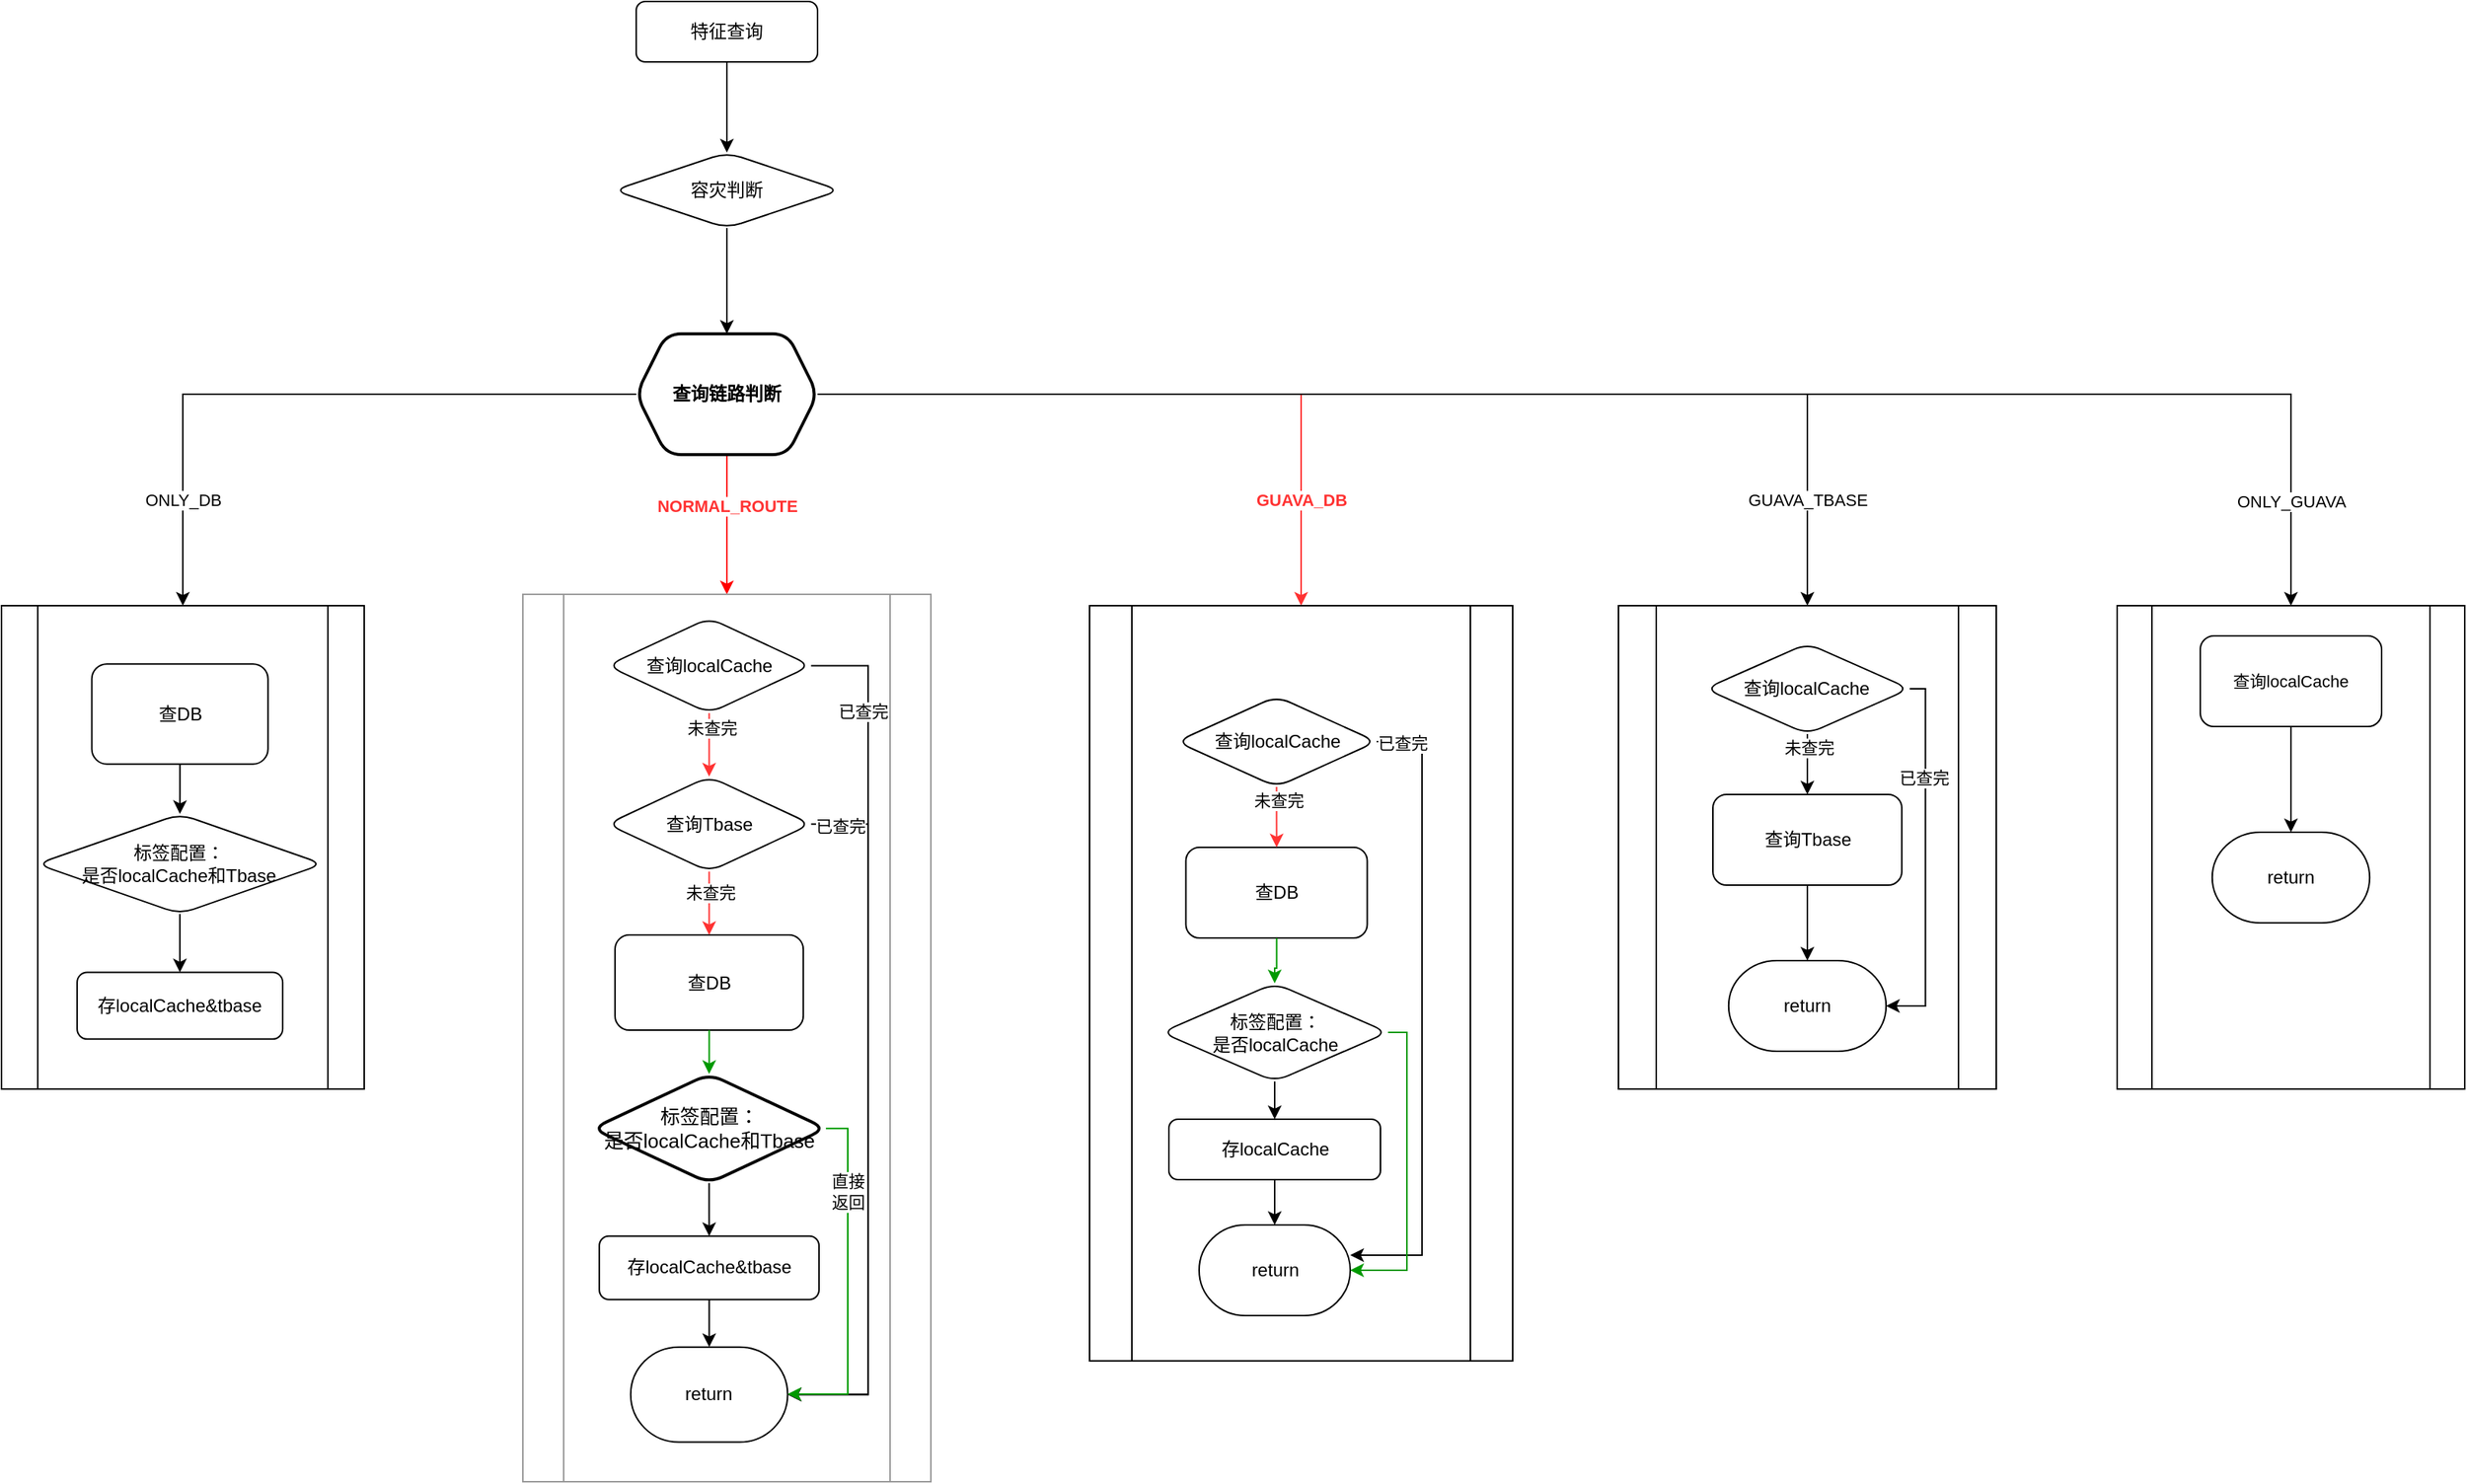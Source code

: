 <mxfile version="22.1.7" type="github">
  <diagram id="C5RBs43oDa-KdzZeNtuy" name="Page-1">
    <mxGraphModel dx="2876" dy="1087" grid="1" gridSize="10" guides="1" tooltips="1" connect="1" arrows="1" fold="1" page="1" pageScale="1" pageWidth="827" pageHeight="1169" math="0" shadow="0">
      <root>
        <mxCell id="WIyWlLk6GJQsqaUBKTNV-0" />
        <mxCell id="WIyWlLk6GJQsqaUBKTNV-1" parent="WIyWlLk6GJQsqaUBKTNV-0" />
        <mxCell id="PfOiLFI8qecA5dUrZwNB-2" value="" style="edgeStyle=orthogonalEdgeStyle;rounded=0;orthogonalLoop=1;jettySize=auto;html=1;" parent="WIyWlLk6GJQsqaUBKTNV-1" source="WIyWlLk6GJQsqaUBKTNV-3" target="PfOiLFI8qecA5dUrZwNB-1" edge="1">
          <mxGeometry relative="1" as="geometry" />
        </mxCell>
        <mxCell id="WIyWlLk6GJQsqaUBKTNV-3" value="特征查询" style="rounded=1;whiteSpace=wrap;html=1;fontSize=12;glass=0;strokeWidth=1;shadow=0;" parent="WIyWlLk6GJQsqaUBKTNV-1" vertex="1">
          <mxGeometry x="180" y="80" width="120" height="40" as="geometry" />
        </mxCell>
        <mxCell id="PfOiLFI8qecA5dUrZwNB-6" value="" style="edgeStyle=orthogonalEdgeStyle;rounded=0;orthogonalLoop=1;jettySize=auto;html=1;" parent="WIyWlLk6GJQsqaUBKTNV-1" source="PfOiLFI8qecA5dUrZwNB-1" target="PfOiLFI8qecA5dUrZwNB-5" edge="1">
          <mxGeometry relative="1" as="geometry" />
        </mxCell>
        <mxCell id="PfOiLFI8qecA5dUrZwNB-1" value="容灾判断" style="rhombus;whiteSpace=wrap;html=1;rounded=1;glass=0;strokeWidth=1;shadow=0;" parent="WIyWlLk6GJQsqaUBKTNV-1" vertex="1">
          <mxGeometry x="165" y="180" width="150" height="50" as="geometry" />
        </mxCell>
        <mxCell id="PfOiLFI8qecA5dUrZwNB-9" value="" style="edgeStyle=orthogonalEdgeStyle;rounded=0;orthogonalLoop=1;jettySize=auto;html=1;strokeColor=#FF0000;" parent="WIyWlLk6GJQsqaUBKTNV-1" source="PfOiLFI8qecA5dUrZwNB-5" target="PfOiLFI8qecA5dUrZwNB-168" edge="1">
          <mxGeometry relative="1" as="geometry">
            <mxPoint x="220.0" y="470" as="targetPoint" />
          </mxGeometry>
        </mxCell>
        <mxCell id="PfOiLFI8qecA5dUrZwNB-19" value="&lt;font color=&quot;#ff3333&quot;&gt;&lt;b&gt;NORMAL_ROUTE&lt;/b&gt;&lt;/font&gt;" style="edgeLabel;html=1;align=center;verticalAlign=middle;resizable=0;points=[];" parent="PfOiLFI8qecA5dUrZwNB-9" vertex="1" connectable="0">
          <mxGeometry x="-0.3" relative="1" as="geometry">
            <mxPoint y="1" as="offset" />
          </mxGeometry>
        </mxCell>
        <mxCell id="PfOiLFI8qecA5dUrZwNB-12" style="edgeStyle=orthogonalEdgeStyle;rounded=0;orthogonalLoop=1;jettySize=auto;html=1;" parent="WIyWlLk6GJQsqaUBKTNV-1" source="PfOiLFI8qecA5dUrZwNB-5" target="PfOiLFI8qecA5dUrZwNB-157" edge="1">
          <mxGeometry relative="1" as="geometry">
            <mxPoint x="20.077" y="470" as="targetPoint" />
          </mxGeometry>
        </mxCell>
        <mxCell id="PfOiLFI8qecA5dUrZwNB-18" value="ONLY_DB" style="edgeLabel;html=1;align=center;verticalAlign=middle;resizable=0;points=[];" parent="PfOiLFI8qecA5dUrZwNB-12" vertex="1" connectable="0">
          <mxGeometry x="0.386" relative="1" as="geometry">
            <mxPoint y="65" as="offset" />
          </mxGeometry>
        </mxCell>
        <mxCell id="PfOiLFI8qecA5dUrZwNB-13" style="edgeStyle=orthogonalEdgeStyle;rounded=0;orthogonalLoop=1;jettySize=auto;html=1;strokeColor=#FF3333;" parent="WIyWlLk6GJQsqaUBKTNV-1" source="PfOiLFI8qecA5dUrZwNB-5" target="PfOiLFI8qecA5dUrZwNB-167" edge="1">
          <mxGeometry relative="1" as="geometry">
            <mxPoint x="420.077" y="470" as="targetPoint" />
          </mxGeometry>
        </mxCell>
        <mxCell id="PfOiLFI8qecA5dUrZwNB-20" value="&lt;font color=&quot;#ff3333&quot;&gt;&lt;b&gt;GUAVA_DB&lt;/b&gt;&lt;/font&gt;" style="edgeLabel;html=1;align=center;verticalAlign=middle;resizable=0;points=[];" parent="PfOiLFI8qecA5dUrZwNB-13" vertex="1" connectable="0">
          <mxGeometry x="0.424" relative="1" as="geometry">
            <mxPoint y="62" as="offset" />
          </mxGeometry>
        </mxCell>
        <mxCell id="PfOiLFI8qecA5dUrZwNB-15" style="edgeStyle=orthogonalEdgeStyle;rounded=0;orthogonalLoop=1;jettySize=auto;html=1;" parent="WIyWlLk6GJQsqaUBKTNV-1" source="PfOiLFI8qecA5dUrZwNB-5" target="PfOiLFI8qecA5dUrZwNB-202" edge="1">
          <mxGeometry relative="1" as="geometry">
            <mxPoint x="620.077" y="470" as="targetPoint" />
          </mxGeometry>
        </mxCell>
        <mxCell id="PfOiLFI8qecA5dUrZwNB-21" value="GUAVA_TBASE" style="edgeLabel;html=1;align=center;verticalAlign=middle;resizable=0;points=[];" parent="PfOiLFI8qecA5dUrZwNB-15" vertex="1" connectable="0">
          <mxGeometry x="0.653" relative="1" as="geometry">
            <mxPoint y="68" as="offset" />
          </mxGeometry>
        </mxCell>
        <mxCell id="PfOiLFI8qecA5dUrZwNB-17" style="edgeStyle=orthogonalEdgeStyle;rounded=0;orthogonalLoop=1;jettySize=auto;html=1;" parent="WIyWlLk6GJQsqaUBKTNV-1" source="PfOiLFI8qecA5dUrZwNB-5" target="PfOiLFI8qecA5dUrZwNB-206" edge="1">
          <mxGeometry relative="1" as="geometry">
            <mxPoint x="1170" y="470" as="targetPoint" />
          </mxGeometry>
        </mxCell>
        <mxCell id="PfOiLFI8qecA5dUrZwNB-22" value="ONLY_GUAVA" style="edgeLabel;html=1;align=center;verticalAlign=middle;resizable=0;points=[];" parent="PfOiLFI8qecA5dUrZwNB-17" vertex="1" connectable="0">
          <mxGeometry x="0.751" y="1" relative="1" as="geometry">
            <mxPoint x="-1" y="70" as="offset" />
          </mxGeometry>
        </mxCell>
        <mxCell id="PfOiLFI8qecA5dUrZwNB-5" value="&lt;b&gt;查询链路判断&lt;/b&gt;" style="shape=hexagon;perimeter=hexagonPerimeter2;whiteSpace=wrap;html=1;fixedSize=1;rounded=1;glass=0;strokeWidth=2;shadow=0;" parent="WIyWlLk6GJQsqaUBKTNV-1" vertex="1">
          <mxGeometry x="180" y="300" width="120" height="80" as="geometry" />
        </mxCell>
        <mxCell id="PfOiLFI8qecA5dUrZwNB-159" value="" style="group" parent="WIyWlLk6GJQsqaUBKTNV-1" vertex="1" connectable="0">
          <mxGeometry x="-240" y="480" width="240" height="320" as="geometry" />
        </mxCell>
        <mxCell id="PfOiLFI8qecA5dUrZwNB-157" value="" style="shape=process;whiteSpace=wrap;html=1;backgroundOutline=1;" parent="PfOiLFI8qecA5dUrZwNB-159" vertex="1">
          <mxGeometry width="240" height="320" as="geometry" />
        </mxCell>
        <mxCell id="PfOiLFI8qecA5dUrZwNB-119" value="查DB" style="whiteSpace=wrap;html=1;rounded=1;glass=0;strokeWidth=1;shadow=0;" parent="PfOiLFI8qecA5dUrZwNB-159" vertex="1">
          <mxGeometry x="59.757" y="38.621" width="116.599" height="66.207" as="geometry" />
        </mxCell>
        <mxCell id="PfOiLFI8qecA5dUrZwNB-130" value="标签配置：&lt;br&gt;是否localCache和Tbase" style="rhombus;whiteSpace=wrap;html=1;rounded=1;glass=0;strokeWidth=1;shadow=0;" parent="PfOiLFI8qecA5dUrZwNB-159" vertex="1">
          <mxGeometry x="23.32" y="137.931" width="189.474" height="66.207" as="geometry" />
        </mxCell>
        <mxCell id="PfOiLFI8qecA5dUrZwNB-118" value="" style="edgeStyle=orthogonalEdgeStyle;rounded=0;orthogonalLoop=1;jettySize=auto;html=1;" parent="PfOiLFI8qecA5dUrZwNB-159" source="PfOiLFI8qecA5dUrZwNB-119" target="PfOiLFI8qecA5dUrZwNB-130" edge="1">
          <mxGeometry relative="1" as="geometry">
            <mxPoint x="118.057" y="137.931" as="targetPoint" />
          </mxGeometry>
        </mxCell>
        <mxCell id="PfOiLFI8qecA5dUrZwNB-132" value="存localCache&amp;amp;tbase" style="whiteSpace=wrap;html=1;rounded=1;glass=0;strokeWidth=1;shadow=0;" parent="PfOiLFI8qecA5dUrZwNB-159" vertex="1">
          <mxGeometry x="50.04" y="242.759" width="136.032" height="44.138" as="geometry" />
        </mxCell>
        <mxCell id="PfOiLFI8qecA5dUrZwNB-129" style="edgeStyle=orthogonalEdgeStyle;rounded=0;orthogonalLoop=1;jettySize=auto;html=1;" parent="PfOiLFI8qecA5dUrZwNB-159" source="PfOiLFI8qecA5dUrZwNB-130" target="PfOiLFI8qecA5dUrZwNB-132" edge="1">
          <mxGeometry relative="1" as="geometry">
            <Array as="points">
              <mxPoint x="118" y="171.034" />
              <mxPoint x="118" y="171.034" />
            </Array>
          </mxGeometry>
        </mxCell>
        <mxCell id="PfOiLFI8qecA5dUrZwNB-187" value="" style="group;dashed=1;" parent="WIyWlLk6GJQsqaUBKTNV-1" vertex="1" connectable="0">
          <mxGeometry x="105" y="420" width="270" height="640" as="geometry" />
        </mxCell>
        <mxCell id="PfOiLFI8qecA5dUrZwNB-168" value="" style="shape=process;whiteSpace=wrap;html=1;backgroundOutline=1;strokeColor=#999999;" parent="PfOiLFI8qecA5dUrZwNB-187" vertex="1">
          <mxGeometry y="52.459" width="270" height="587.541" as="geometry" />
        </mxCell>
        <mxCell id="PfOiLFI8qecA5dUrZwNB-172" value="查询localCache" style="rhombus;whiteSpace=wrap;html=1;rounded=1;glass=0;strokeWidth=1;shadow=0;" parent="PfOiLFI8qecA5dUrZwNB-187" vertex="1">
          <mxGeometry x="55.776" y="68.197" width="135" height="62.951" as="geometry" />
        </mxCell>
        <mxCell id="PfOiLFI8qecA5dUrZwNB-175" value="查询Tbase" style="rhombus;whiteSpace=wrap;html=1;rounded=1;glass=0;strokeWidth=1;shadow=0;" parent="PfOiLFI8qecA5dUrZwNB-187" vertex="1">
          <mxGeometry x="55.776" y="173.115" width="135" height="62.951" as="geometry" />
        </mxCell>
        <mxCell id="PfOiLFI8qecA5dUrZwNB-170" value="" style="edgeStyle=orthogonalEdgeStyle;rounded=0;orthogonalLoop=1;jettySize=auto;html=1;strokeColor=#FF3333;" parent="PfOiLFI8qecA5dUrZwNB-187" source="PfOiLFI8qecA5dUrZwNB-172" target="PfOiLFI8qecA5dUrZwNB-175" edge="1">
          <mxGeometry relative="1" as="geometry" />
        </mxCell>
        <mxCell id="PfOiLFI8qecA5dUrZwNB-171" value="未查完" style="edgeLabel;html=1;align=center;verticalAlign=middle;resizable=0;points=[];" parent="PfOiLFI8qecA5dUrZwNB-170" vertex="1" connectable="0">
          <mxGeometry x="-0.55" y="1" relative="1" as="geometry">
            <mxPoint as="offset" />
          </mxGeometry>
        </mxCell>
        <mxCell id="PfOiLFI8qecA5dUrZwNB-177" value="查DB" style="whiteSpace=wrap;html=1;rounded=1;glass=0;strokeWidth=1;shadow=0;" parent="PfOiLFI8qecA5dUrZwNB-187" vertex="1">
          <mxGeometry x="60.968" y="278.033" width="124.615" height="62.951" as="geometry" />
        </mxCell>
        <mxCell id="PfOiLFI8qecA5dUrZwNB-173" value="" style="edgeStyle=orthogonalEdgeStyle;rounded=0;orthogonalLoop=1;jettySize=auto;html=1;strokeColor=#FF3333;" parent="PfOiLFI8qecA5dUrZwNB-187" source="PfOiLFI8qecA5dUrZwNB-175" target="PfOiLFI8qecA5dUrZwNB-177" edge="1">
          <mxGeometry relative="1" as="geometry" />
        </mxCell>
        <mxCell id="PfOiLFI8qecA5dUrZwNB-174" value="未查完" style="edgeLabel;html=1;align=center;verticalAlign=middle;resizable=0;points=[];" parent="PfOiLFI8qecA5dUrZwNB-173" vertex="1" connectable="0">
          <mxGeometry x="-0.35" relative="1" as="geometry">
            <mxPoint as="offset" />
          </mxGeometry>
        </mxCell>
        <mxCell id="PfOiLFI8qecA5dUrZwNB-178" value="return" style="strokeWidth=1;html=1;shape=mxgraph.flowchart.terminator;whiteSpace=wrap;" parent="PfOiLFI8qecA5dUrZwNB-187" vertex="1">
          <mxGeometry x="71.353" y="550.82" width="103.846" height="62.951" as="geometry" />
        </mxCell>
        <mxCell id="PfOiLFI8qecA5dUrZwNB-179" style="edgeStyle=orthogonalEdgeStyle;rounded=0;orthogonalLoop=1;jettySize=auto;html=1;entryX=1;entryY=0.5;entryDx=0;entryDy=0;entryPerimeter=0;" parent="PfOiLFI8qecA5dUrZwNB-187" source="PfOiLFI8qecA5dUrZwNB-175" target="PfOiLFI8qecA5dUrZwNB-178" edge="1">
          <mxGeometry relative="1" as="geometry">
            <Array as="points">
              <mxPoint x="228.462" y="204.59" />
              <mxPoint x="228.462" y="582.295" />
            </Array>
          </mxGeometry>
        </mxCell>
        <mxCell id="PfOiLFI8qecA5dUrZwNB-180" value="已查完" style="edgeLabel;html=1;align=center;verticalAlign=middle;resizable=0;points=[];" parent="PfOiLFI8qecA5dUrZwNB-179" vertex="1" connectable="0">
          <mxGeometry x="-0.918" y="-1" relative="1" as="geometry">
            <mxPoint as="offset" />
          </mxGeometry>
        </mxCell>
        <mxCell id="PfOiLFI8qecA5dUrZwNB-181" style="edgeStyle=orthogonalEdgeStyle;rounded=0;orthogonalLoop=1;jettySize=auto;html=1;entryX=1;entryY=0.5;entryDx=0;entryDy=0;entryPerimeter=0;" parent="PfOiLFI8qecA5dUrZwNB-187" source="PfOiLFI8qecA5dUrZwNB-172" target="PfOiLFI8qecA5dUrZwNB-178" edge="1">
          <mxGeometry relative="1" as="geometry">
            <Array as="points">
              <mxPoint x="228.462" y="99.672" />
              <mxPoint x="228.462" y="582.295" />
            </Array>
          </mxGeometry>
        </mxCell>
        <mxCell id="PfOiLFI8qecA5dUrZwNB-182" value="已查完" style="edgeLabel;html=1;align=center;verticalAlign=middle;resizable=0;points=[];" parent="PfOiLFI8qecA5dUrZwNB-181" vertex="1" connectable="0">
          <mxGeometry x="-0.919" y="-1" relative="1" as="geometry">
            <mxPoint x="11" y="29" as="offset" />
          </mxGeometry>
        </mxCell>
        <mxCell id="Yrd4nL5aWphxMWAHOypL-0" style="edgeStyle=orthogonalEdgeStyle;rounded=0;orthogonalLoop=1;jettySize=auto;html=1;strokeColor=#009900;" edge="1" parent="PfOiLFI8qecA5dUrZwNB-187" source="PfOiLFI8qecA5dUrZwNB-184" target="PfOiLFI8qecA5dUrZwNB-178">
          <mxGeometry relative="1" as="geometry">
            <Array as="points">
              <mxPoint x="215" y="406" />
              <mxPoint x="215" y="582" />
            </Array>
          </mxGeometry>
        </mxCell>
        <mxCell id="Yrd4nL5aWphxMWAHOypL-1" value="直接&lt;br&gt;返回" style="edgeLabel;html=1;align=center;verticalAlign=middle;resizable=0;points=[];" vertex="1" connectable="0" parent="Yrd4nL5aWphxMWAHOypL-0">
          <mxGeometry x="-0.51" relative="1" as="geometry">
            <mxPoint as="offset" />
          </mxGeometry>
        </mxCell>
        <mxCell id="PfOiLFI8qecA5dUrZwNB-184" value="&lt;font style=&quot;font-size: 13px;&quot;&gt;标签配置：&lt;br&gt;是否localCache和Tbase&lt;/font&gt;" style="rhombus;whiteSpace=wrap;html=1;rounded=1;glass=0;strokeWidth=2;shadow=0;" parent="PfOiLFI8qecA5dUrZwNB-187" vertex="1">
          <mxGeometry x="46.01" y="370" width="154.53" height="72.3" as="geometry" />
        </mxCell>
        <mxCell id="PfOiLFI8qecA5dUrZwNB-176" value="" style="edgeStyle=orthogonalEdgeStyle;rounded=0;orthogonalLoop=1;jettySize=auto;html=1;strokeColor=#009900;" parent="PfOiLFI8qecA5dUrZwNB-187" source="PfOiLFI8qecA5dUrZwNB-177" target="PfOiLFI8qecA5dUrZwNB-184" edge="1">
          <mxGeometry relative="1" as="geometry" />
        </mxCell>
        <mxCell id="PfOiLFI8qecA5dUrZwNB-185" style="edgeStyle=orthogonalEdgeStyle;rounded=0;orthogonalLoop=1;jettySize=auto;html=1;" parent="PfOiLFI8qecA5dUrZwNB-187" source="PfOiLFI8qecA5dUrZwNB-186" target="PfOiLFI8qecA5dUrZwNB-178" edge="1">
          <mxGeometry relative="1" as="geometry" />
        </mxCell>
        <mxCell id="PfOiLFI8qecA5dUrZwNB-186" value="存localCache&amp;amp;tbase" style="whiteSpace=wrap;html=1;rounded=1;glass=0;strokeWidth=1;shadow=0;" parent="PfOiLFI8qecA5dUrZwNB-187" vertex="1">
          <mxGeometry x="50.583" y="477.377" width="145.385" height="41.967" as="geometry" />
        </mxCell>
        <mxCell id="PfOiLFI8qecA5dUrZwNB-183" style="edgeStyle=orthogonalEdgeStyle;rounded=0;orthogonalLoop=1;jettySize=auto;html=1;" parent="PfOiLFI8qecA5dUrZwNB-187" source="PfOiLFI8qecA5dUrZwNB-184" target="PfOiLFI8qecA5dUrZwNB-186" edge="1">
          <mxGeometry relative="1" as="geometry" />
        </mxCell>
        <mxCell id="PfOiLFI8qecA5dUrZwNB-201" value="" style="group" parent="WIyWlLk6GJQsqaUBKTNV-1" vertex="1" connectable="0">
          <mxGeometry x="480" y="480" width="280" height="500" as="geometry" />
        </mxCell>
        <mxCell id="PfOiLFI8qecA5dUrZwNB-167" value="" style="shape=process;whiteSpace=wrap;html=1;backgroundOutline=1;" parent="PfOiLFI8qecA5dUrZwNB-201" vertex="1">
          <mxGeometry width="280" height="500" as="geometry" />
        </mxCell>
        <mxCell id="PfOiLFI8qecA5dUrZwNB-191" value="查询localCache" style="rhombus;whiteSpace=wrap;html=1;rounded=1;glass=0;strokeWidth=1;shadow=0;" parent="PfOiLFI8qecA5dUrZwNB-201" vertex="1">
          <mxGeometry x="57.5" y="60" width="132.5" height="60" as="geometry" />
        </mxCell>
        <mxCell id="PfOiLFI8qecA5dUrZwNB-193" value="查DB" style="whiteSpace=wrap;html=1;rounded=1;glass=0;strokeWidth=1;shadow=0;" parent="PfOiLFI8qecA5dUrZwNB-201" vertex="1">
          <mxGeometry x="63.75" y="160" width="120" height="60" as="geometry" />
        </mxCell>
        <mxCell id="PfOiLFI8qecA5dUrZwNB-189" value="" style="edgeStyle=orthogonalEdgeStyle;rounded=0;orthogonalLoop=1;jettySize=auto;html=1;strokeColor=#FF3333;" parent="PfOiLFI8qecA5dUrZwNB-201" source="PfOiLFI8qecA5dUrZwNB-191" target="PfOiLFI8qecA5dUrZwNB-193" edge="1">
          <mxGeometry relative="1" as="geometry">
            <mxPoint x="122.5" y="160" as="targetPoint" />
          </mxGeometry>
        </mxCell>
        <mxCell id="PfOiLFI8qecA5dUrZwNB-190" value="未查完" style="edgeLabel;html=1;align=center;verticalAlign=middle;resizable=0;points=[];" parent="PfOiLFI8qecA5dUrZwNB-189" vertex="1" connectable="0">
          <mxGeometry x="-0.55" y="1" relative="1" as="geometry">
            <mxPoint as="offset" />
          </mxGeometry>
        </mxCell>
        <mxCell id="PfOiLFI8qecA5dUrZwNB-194" style="edgeStyle=orthogonalEdgeStyle;rounded=0;orthogonalLoop=1;jettySize=auto;html=1;" parent="PfOiLFI8qecA5dUrZwNB-201" source="PfOiLFI8qecA5dUrZwNB-191" target="PfOiLFI8qecA5dUrZwNB-196" edge="1">
          <mxGeometry relative="1" as="geometry">
            <Array as="points">
              <mxPoint x="220" y="90" />
              <mxPoint x="220" y="430" />
            </Array>
            <mxPoint x="172.5" y="560" as="targetPoint" />
          </mxGeometry>
        </mxCell>
        <mxCell id="PfOiLFI8qecA5dUrZwNB-195" value="已查完" style="edgeLabel;html=1;align=center;verticalAlign=middle;resizable=0;points=[];" parent="PfOiLFI8qecA5dUrZwNB-194" vertex="1" connectable="0">
          <mxGeometry x="-0.919" y="-1" relative="1" as="geometry">
            <mxPoint as="offset" />
          </mxGeometry>
        </mxCell>
        <mxCell id="PfOiLFI8qecA5dUrZwNB-196" value="return" style="strokeWidth=1;html=1;shape=mxgraph.flowchart.terminator;whiteSpace=wrap;" parent="PfOiLFI8qecA5dUrZwNB-201" vertex="1">
          <mxGeometry x="72.5" y="410" width="100" height="60" as="geometry" />
        </mxCell>
        <mxCell id="PfOiLFI8qecA5dUrZwNB-198" value="标签配置：&lt;br&gt;是否localCache" style="rhombus;whiteSpace=wrap;html=1;rounded=1;glass=0;strokeWidth=1;shadow=0;" parent="PfOiLFI8qecA5dUrZwNB-201" vertex="1">
          <mxGeometry x="47.5" y="250" width="150" height="65" as="geometry" />
        </mxCell>
        <mxCell id="PfOiLFI8qecA5dUrZwNB-192" value="" style="edgeStyle=orthogonalEdgeStyle;rounded=0;orthogonalLoop=1;jettySize=auto;html=1;strokeColor=#009900;" parent="PfOiLFI8qecA5dUrZwNB-201" source="PfOiLFI8qecA5dUrZwNB-193" target="PfOiLFI8qecA5dUrZwNB-198" edge="1">
          <mxGeometry relative="1" as="geometry">
            <mxPoint x="122.5" y="240" as="targetPoint" />
          </mxGeometry>
        </mxCell>
        <mxCell id="PfOiLFI8qecA5dUrZwNB-199" style="edgeStyle=orthogonalEdgeStyle;rounded=0;orthogonalLoop=1;jettySize=auto;html=1;" parent="PfOiLFI8qecA5dUrZwNB-201" source="PfOiLFI8qecA5dUrZwNB-200" target="PfOiLFI8qecA5dUrZwNB-196" edge="1">
          <mxGeometry relative="1" as="geometry" />
        </mxCell>
        <mxCell id="PfOiLFI8qecA5dUrZwNB-200" value="存localCache" style="whiteSpace=wrap;html=1;rounded=1;glass=0;strokeWidth=1;shadow=0;" parent="PfOiLFI8qecA5dUrZwNB-201" vertex="1">
          <mxGeometry x="52.5" y="340" width="140" height="40" as="geometry" />
        </mxCell>
        <mxCell id="PfOiLFI8qecA5dUrZwNB-197" style="edgeStyle=orthogonalEdgeStyle;rounded=0;orthogonalLoop=1;jettySize=auto;html=1;" parent="PfOiLFI8qecA5dUrZwNB-201" source="PfOiLFI8qecA5dUrZwNB-198" target="PfOiLFI8qecA5dUrZwNB-200" edge="1">
          <mxGeometry relative="1" as="geometry" />
        </mxCell>
        <mxCell id="Yrd4nL5aWphxMWAHOypL-3" style="edgeStyle=orthogonalEdgeStyle;rounded=0;orthogonalLoop=1;jettySize=auto;html=1;strokeColor=#009900;" edge="1" parent="PfOiLFI8qecA5dUrZwNB-201" source="PfOiLFI8qecA5dUrZwNB-198" target="PfOiLFI8qecA5dUrZwNB-196">
          <mxGeometry relative="1" as="geometry">
            <Array as="points">
              <mxPoint x="210" y="283" />
              <mxPoint x="210" y="440" />
            </Array>
          </mxGeometry>
        </mxCell>
        <mxCell id="PfOiLFI8qecA5dUrZwNB-205" value="" style="group" parent="WIyWlLk6GJQsqaUBKTNV-1" vertex="1" connectable="0">
          <mxGeometry x="830" y="480" width="250" height="320" as="geometry" />
        </mxCell>
        <mxCell id="PfOiLFI8qecA5dUrZwNB-202" value="" style="shape=process;whiteSpace=wrap;html=1;backgroundOutline=1;" parent="PfOiLFI8qecA5dUrZwNB-205" vertex="1">
          <mxGeometry width="250.0" height="320" as="geometry" />
        </mxCell>
        <mxCell id="PfOiLFI8qecA5dUrZwNB-135" value="查询localCache" style="rhombus;whiteSpace=wrap;html=1;rounded=1;glass=0;strokeWidth=1;shadow=0;" parent="PfOiLFI8qecA5dUrZwNB-205" vertex="1">
          <mxGeometry x="57.292" y="25" width="135.417" height="60" as="geometry" />
        </mxCell>
        <mxCell id="PfOiLFI8qecA5dUrZwNB-141" value="return" style="strokeWidth=1;html=1;shape=mxgraph.flowchart.terminator;whiteSpace=wrap;" parent="PfOiLFI8qecA5dUrZwNB-205" vertex="1">
          <mxGeometry x="72.917" y="235" width="104.167" height="60" as="geometry" />
        </mxCell>
        <mxCell id="PfOiLFI8qecA5dUrZwNB-203" style="edgeStyle=orthogonalEdgeStyle;rounded=0;orthogonalLoop=1;jettySize=auto;html=1;" parent="PfOiLFI8qecA5dUrZwNB-205" source="PfOiLFI8qecA5dUrZwNB-135" target="PfOiLFI8qecA5dUrZwNB-141" edge="1">
          <mxGeometry relative="1" as="geometry">
            <Array as="points">
              <mxPoint x="203.125" y="55" />
              <mxPoint x="203.125" y="265" />
            </Array>
          </mxGeometry>
        </mxCell>
        <mxCell id="PfOiLFI8qecA5dUrZwNB-204" value="已查完" style="edgeLabel;html=1;align=center;verticalAlign=middle;resizable=0;points=[];" parent="PfOiLFI8qecA5dUrZwNB-203" vertex="1" connectable="0">
          <mxGeometry x="-0.442" y="-1" relative="1" as="geometry">
            <mxPoint as="offset" />
          </mxGeometry>
        </mxCell>
        <mxCell id="PfOiLFI8qecA5dUrZwNB-152" style="edgeStyle=orthogonalEdgeStyle;rounded=0;orthogonalLoop=1;jettySize=auto;html=1;" parent="PfOiLFI8qecA5dUrZwNB-205" source="PfOiLFI8qecA5dUrZwNB-151" target="PfOiLFI8qecA5dUrZwNB-141" edge="1">
          <mxGeometry relative="1" as="geometry" />
        </mxCell>
        <mxCell id="PfOiLFI8qecA5dUrZwNB-151" value="查询Tbase" style="rounded=1;whiteSpace=wrap;html=1;" parent="PfOiLFI8qecA5dUrZwNB-205" vertex="1">
          <mxGeometry x="62.5" y="125" width="125.0" height="60" as="geometry" />
        </mxCell>
        <mxCell id="PfOiLFI8qecA5dUrZwNB-133" value="" style="edgeStyle=orthogonalEdgeStyle;rounded=0;orthogonalLoop=1;jettySize=auto;html=1;entryX=0.5;entryY=0;entryDx=0;entryDy=0;" parent="PfOiLFI8qecA5dUrZwNB-205" source="PfOiLFI8qecA5dUrZwNB-135" target="PfOiLFI8qecA5dUrZwNB-151" edge="1">
          <mxGeometry relative="1" as="geometry">
            <mxPoint x="125.0" y="125" as="targetPoint" />
          </mxGeometry>
        </mxCell>
        <mxCell id="PfOiLFI8qecA5dUrZwNB-134" value="未查完" style="edgeLabel;html=1;align=center;verticalAlign=middle;resizable=0;points=[];" parent="PfOiLFI8qecA5dUrZwNB-133" vertex="1" connectable="0">
          <mxGeometry x="-0.55" y="1" relative="1" as="geometry">
            <mxPoint as="offset" />
          </mxGeometry>
        </mxCell>
        <mxCell id="PfOiLFI8qecA5dUrZwNB-206" value="" style="shape=process;whiteSpace=wrap;html=1;backgroundOutline=1;fontFamily=Helvetica;fontSize=11;fontColor=default;" parent="WIyWlLk6GJQsqaUBKTNV-1" vertex="1">
          <mxGeometry x="1160" y="480" width="230" height="320" as="geometry" />
        </mxCell>
        <mxCell id="PfOiLFI8qecA5dUrZwNB-208" value="return" style="strokeWidth=1;html=1;shape=mxgraph.flowchart.terminator;whiteSpace=wrap;" parent="WIyWlLk6GJQsqaUBKTNV-1" vertex="1">
          <mxGeometry x="1222.917" y="630" width="104.167" height="60" as="geometry" />
        </mxCell>
        <mxCell id="PfOiLFI8qecA5dUrZwNB-211" style="edgeStyle=orthogonalEdgeStyle;shape=connector;rounded=0;orthogonalLoop=1;jettySize=auto;html=1;labelBackgroundColor=default;strokeColor=default;align=center;verticalAlign=middle;fontFamily=Helvetica;fontSize=11;fontColor=default;endArrow=classic;" parent="WIyWlLk6GJQsqaUBKTNV-1" source="PfOiLFI8qecA5dUrZwNB-210" target="PfOiLFI8qecA5dUrZwNB-208" edge="1">
          <mxGeometry relative="1" as="geometry" />
        </mxCell>
        <mxCell id="PfOiLFI8qecA5dUrZwNB-210" value="查询localCache" style="rounded=1;whiteSpace=wrap;html=1;fontFamily=Helvetica;fontSize=11;fontColor=default;" parent="WIyWlLk6GJQsqaUBKTNV-1" vertex="1">
          <mxGeometry x="1215" y="500" width="120" height="60" as="geometry" />
        </mxCell>
      </root>
    </mxGraphModel>
  </diagram>
</mxfile>
